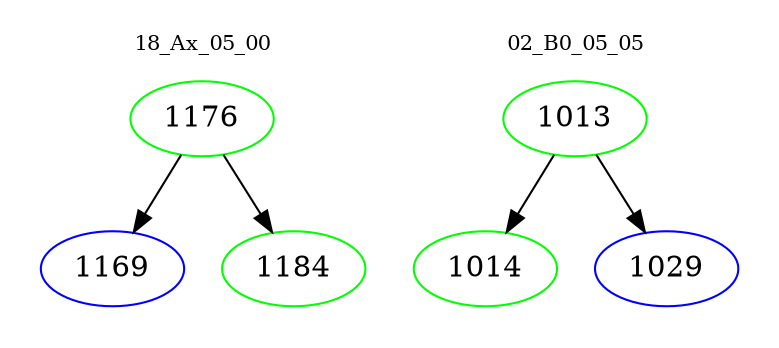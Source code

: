 digraph{
subgraph cluster_0 {
color = white
label = "18_Ax_05_00";
fontsize=10;
T0_1176 [label="1176", color="green"]
T0_1176 -> T0_1169 [color="black"]
T0_1169 [label="1169", color="blue"]
T0_1176 -> T0_1184 [color="black"]
T0_1184 [label="1184", color="green"]
}
subgraph cluster_1 {
color = white
label = "02_B0_05_05";
fontsize=10;
T1_1013 [label="1013", color="green"]
T1_1013 -> T1_1014 [color="black"]
T1_1014 [label="1014", color="green"]
T1_1013 -> T1_1029 [color="black"]
T1_1029 [label="1029", color="blue"]
}
}
